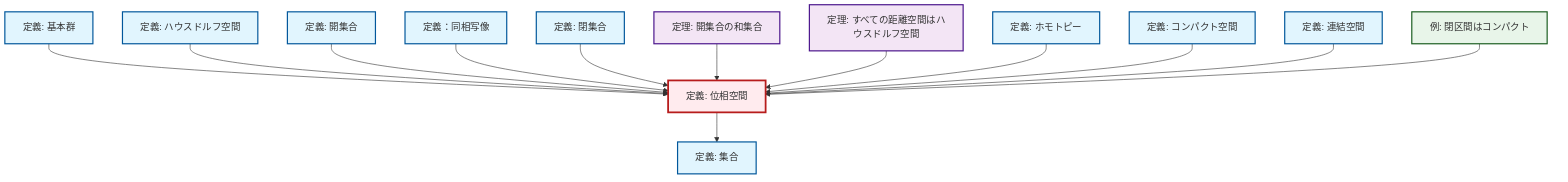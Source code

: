 graph TD
    classDef definition fill:#e1f5fe,stroke:#01579b,stroke-width:2px
    classDef theorem fill:#f3e5f5,stroke:#4a148c,stroke-width:2px
    classDef axiom fill:#fff3e0,stroke:#e65100,stroke-width:2px
    classDef example fill:#e8f5e9,stroke:#1b5e20,stroke-width:2px
    classDef current fill:#ffebee,stroke:#b71c1c,stroke-width:3px
    def-open-set["定義: 開集合"]:::definition
    thm-union-open-sets["定理: 開集合の和集合"]:::theorem
    def-connected["定義: 連結空間"]:::definition
    ex-closed-interval-compact["例: 閉区間はコンパクト"]:::example
    def-closed-set["定義: 閉集合"]:::definition
    def-set["定義: 集合"]:::definition
    def-compact["定義: コンパクト空間"]:::definition
    def-homeomorphism["定義：同相写像"]:::definition
    def-hausdorff["定義: ハウスドルフ空間"]:::definition
    def-topological-space["定義: 位相空間"]:::definition
    def-homotopy["定義: ホモトピー"]:::definition
    def-fundamental-group["定義: 基本群"]:::definition
    thm-metric-hausdorff["定理: すべての距離空間はハウスドルフ空間"]:::theorem
    def-fundamental-group --> def-topological-space
    def-hausdorff --> def-topological-space
    def-open-set --> def-topological-space
    def-homeomorphism --> def-topological-space
    def-closed-set --> def-topological-space
    thm-union-open-sets --> def-topological-space
    thm-metric-hausdorff --> def-topological-space
    def-homotopy --> def-topological-space
    def-compact --> def-topological-space
    def-topological-space --> def-set
    def-connected --> def-topological-space
    ex-closed-interval-compact --> def-topological-space
    class def-topological-space current